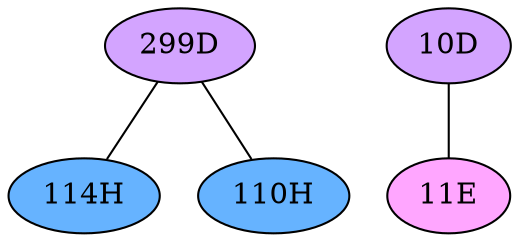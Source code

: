 // The Round Table
graph {
	"299D" [fillcolor="#D3A4FF" style=radial]
	"114H" [fillcolor="#66B3FF" style=radial]
	"299D" -- "114H" [penwidth=1]
	"299D" [fillcolor="#D3A4FF" style=radial]
	"110H" [fillcolor="#66B3FF" style=radial]
	"299D" -- "110H" [penwidth=1]
	"10D" [fillcolor="#D3A4FF" style=radial]
	"11E" [fillcolor="#FFA6FF" style=radial]
	"10D" -- "11E" [penwidth=1]
}

